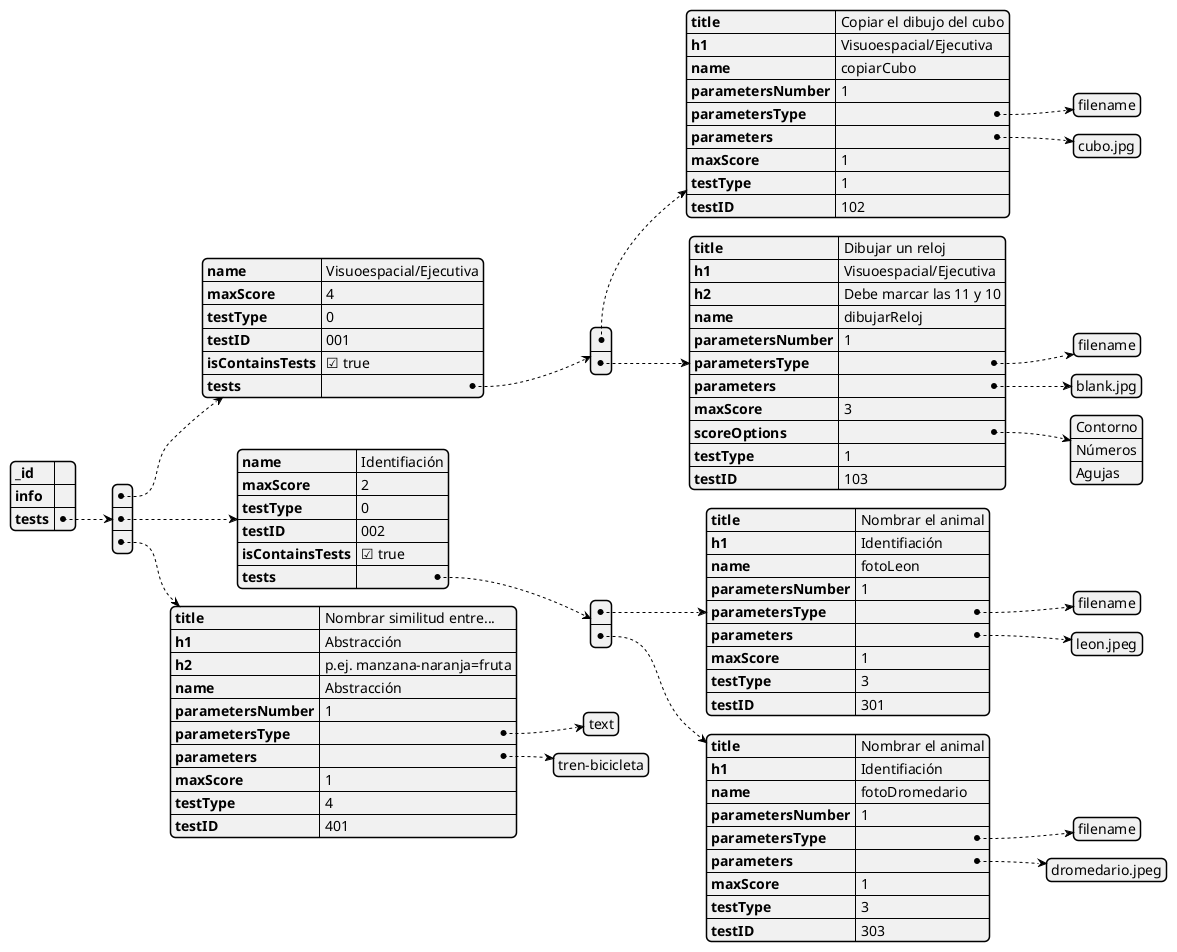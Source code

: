 @startjson
{
    "_id": "",
    "info": "",
    "tests": [{
            "name": "Visuoespacial/Ejecutiva",
            "maxScore": 4,
            "testType": 0,
            "testID": "001",
            "isContainsTests": true,
            "tests": [{
                "title": "Copiar el dibujo del cubo",
                "h1": "Visuoespacial/Ejecutiva",
                "name": "copiarCubo",
                "parametersNumber": 1,
                "parametersType": ["filename"],
                "parameters": ["cubo.jpg"],
                "maxScore": 1,
                "testType": 1,
                "testID": "102"
            }, {
                "title": "Dibujar un reloj",
                "h1": "Visuoespacial/Ejecutiva",
                "h2": "Debe marcar las 11 y 10",
                "name": "dibujarReloj",
                "parametersNumber": 1,
                "parametersType": ["filename"],
                "parameters": ["blank.jpg"],
                "maxScore": 3,
                "scoreOptions": ["Contorno", "Números", "Agujas"],
                "testType": 1,
                "testID": "103"
            }]
        }, {
            "name": "Identifiación",
            "maxScore": 2,
            "testType": 0,
            "testID": "002",
            "isContainsTests": true,
            "tests": [{
                "title": "Nombrar el animal",
                "h1": "Identifiación",
                "name": "fotoLeon",
                "parametersNumber": 1,
                "parametersType": ["filename"],
                "parameters": ["leon.jpeg"],
                "maxScore": 1,
                "testType": 3,
                "testID": "301"
            }, {
                "title": "Nombrar el animal",
                "h1": "Identifiación",
                "name": "fotoDromedario",
                "parametersNumber": 1,
                "parametersType": ["filename"],
                "parameters": ["dromedario.jpeg"],
                "maxScore": 1,
                "testType": 3,
                "testID": "303"
            }]
        }, {
            "title": "Nombrar similitud entre...",
            "h1": "Abstracción",
            "h2": "p.ej. manzana-naranja=fruta",
            "name": "Abstracción",
            "parametersNumber": 1,
            "parametersType": ["text"],
            "parameters": ["tren-bicicleta"],
            "maxScore": 1,
            "testType": 4,
            "testID": "401"
        }]
}
@endjson